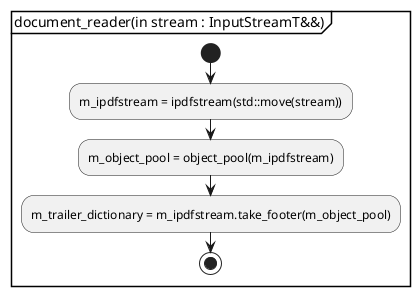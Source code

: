 @startuml document_reader
partition "document_reader(in stream : InputStreamT&&)" {
start
	:m_ipdfstream = ipdfstream(std::move(stream));
	:m_object_pool = object_pool(m_ipdfstream);
	:m_trailer_dictionary = m_ipdfstream.take_footer(m_object_pool);
stop
}
@enduml

@startuml get_pages
partition "get_pages()" {
start
	:root_dictionary = m_object_pool.dereference<dictionary_object>(m_trailer_dictionary.at("Root"));
	:page_tree_root = m_object_pool.dereference<dictionary_object>(root_dictionary.at("Pages"));
	:this_page_tree_parser = page_tree_parser(m_object_pool, page_tree_root);
	:return this_page_tree_parser.get_pages();
stop
}
@enduml
